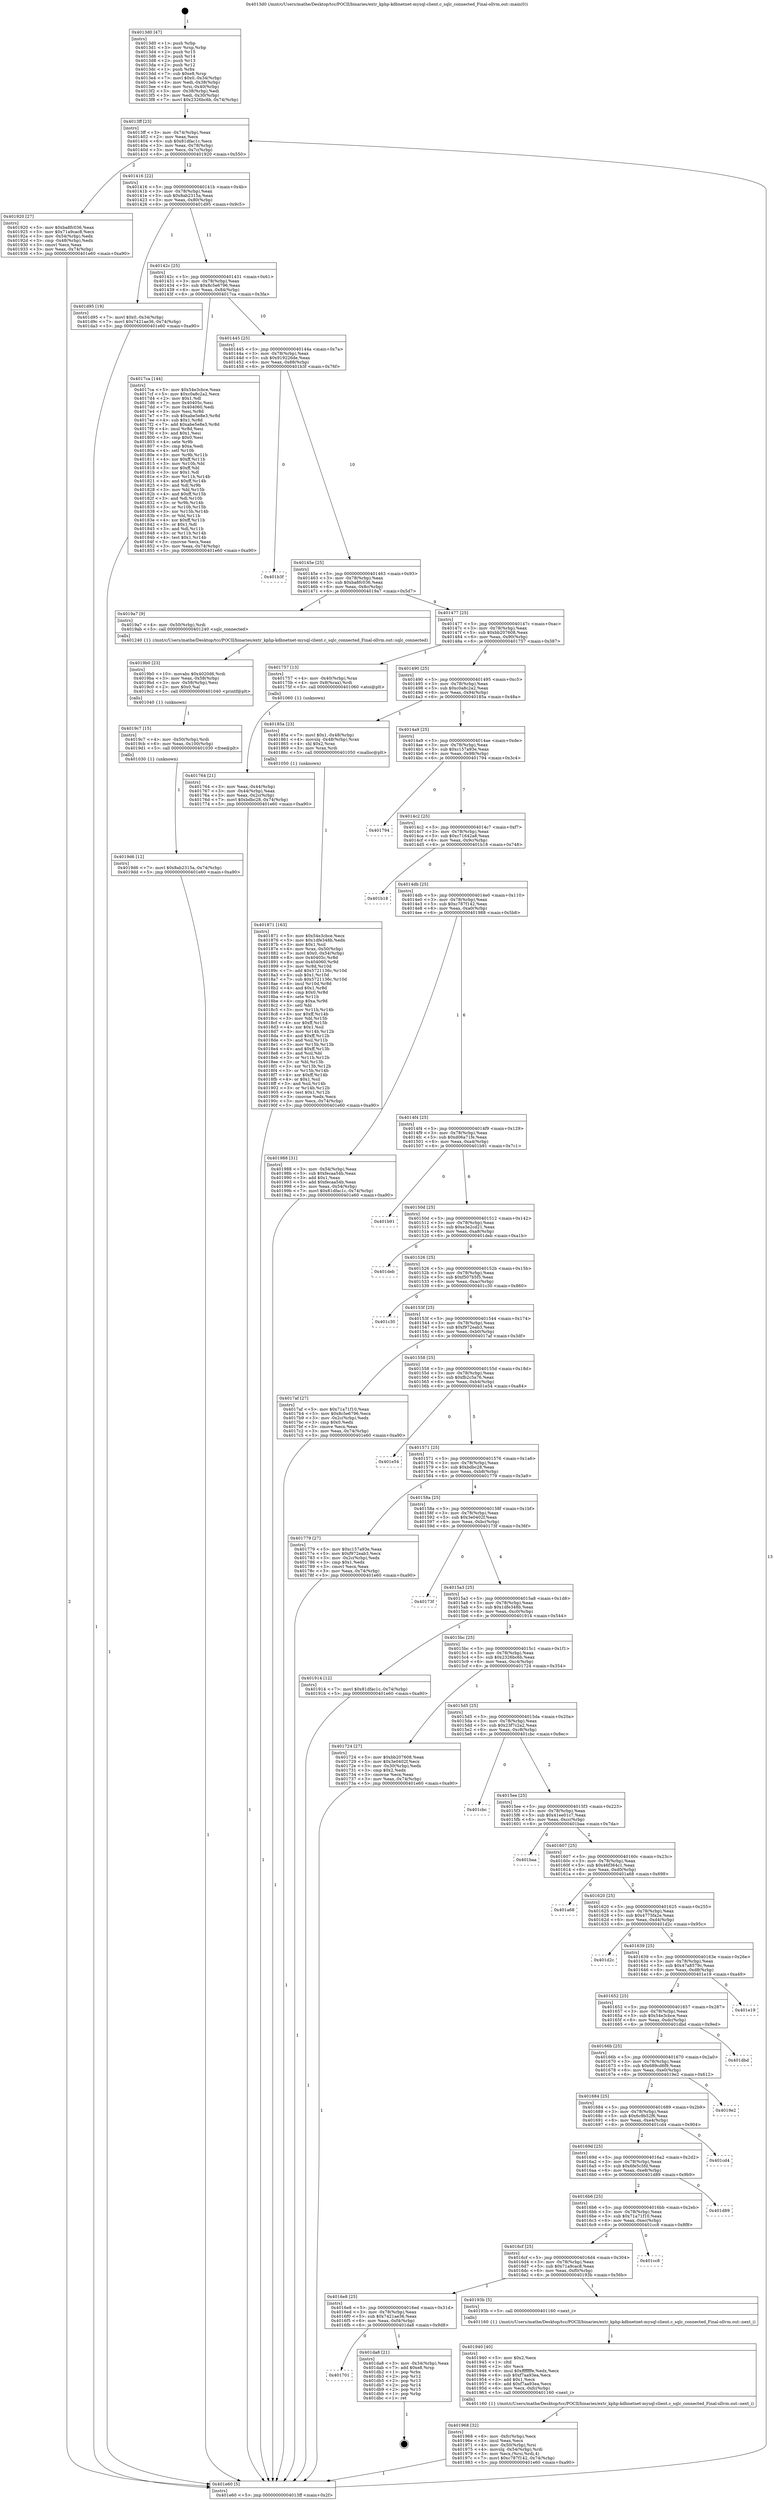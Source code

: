 digraph "0x4013d0" {
  label = "0x4013d0 (/mnt/c/Users/mathe/Desktop/tcc/POCII/binaries/extr_kphp-kdbnetnet-mysql-client.c_sqlc_connected_Final-ollvm.out::main(0))"
  labelloc = "t"
  node[shape=record]

  Entry [label="",width=0.3,height=0.3,shape=circle,fillcolor=black,style=filled]
  "0x4013ff" [label="{
     0x4013ff [23]\l
     | [instrs]\l
     &nbsp;&nbsp;0x4013ff \<+3\>: mov -0x74(%rbp),%eax\l
     &nbsp;&nbsp;0x401402 \<+2\>: mov %eax,%ecx\l
     &nbsp;&nbsp;0x401404 \<+6\>: sub $0x81dfac1c,%ecx\l
     &nbsp;&nbsp;0x40140a \<+3\>: mov %eax,-0x78(%rbp)\l
     &nbsp;&nbsp;0x40140d \<+3\>: mov %ecx,-0x7c(%rbp)\l
     &nbsp;&nbsp;0x401410 \<+6\>: je 0000000000401920 \<main+0x550\>\l
  }"]
  "0x401920" [label="{
     0x401920 [27]\l
     | [instrs]\l
     &nbsp;&nbsp;0x401920 \<+5\>: mov $0xba8fc036,%eax\l
     &nbsp;&nbsp;0x401925 \<+5\>: mov $0x71a9cac8,%ecx\l
     &nbsp;&nbsp;0x40192a \<+3\>: mov -0x54(%rbp),%edx\l
     &nbsp;&nbsp;0x40192d \<+3\>: cmp -0x48(%rbp),%edx\l
     &nbsp;&nbsp;0x401930 \<+3\>: cmovl %ecx,%eax\l
     &nbsp;&nbsp;0x401933 \<+3\>: mov %eax,-0x74(%rbp)\l
     &nbsp;&nbsp;0x401936 \<+5\>: jmp 0000000000401e60 \<main+0xa90\>\l
  }"]
  "0x401416" [label="{
     0x401416 [22]\l
     | [instrs]\l
     &nbsp;&nbsp;0x401416 \<+5\>: jmp 000000000040141b \<main+0x4b\>\l
     &nbsp;&nbsp;0x40141b \<+3\>: mov -0x78(%rbp),%eax\l
     &nbsp;&nbsp;0x40141e \<+5\>: sub $0x8ab2315a,%eax\l
     &nbsp;&nbsp;0x401423 \<+3\>: mov %eax,-0x80(%rbp)\l
     &nbsp;&nbsp;0x401426 \<+6\>: je 0000000000401d95 \<main+0x9c5\>\l
  }"]
  Exit [label="",width=0.3,height=0.3,shape=circle,fillcolor=black,style=filled,peripheries=2]
  "0x401d95" [label="{
     0x401d95 [19]\l
     | [instrs]\l
     &nbsp;&nbsp;0x401d95 \<+7\>: movl $0x0,-0x34(%rbp)\l
     &nbsp;&nbsp;0x401d9c \<+7\>: movl $0x7421ae36,-0x74(%rbp)\l
     &nbsp;&nbsp;0x401da3 \<+5\>: jmp 0000000000401e60 \<main+0xa90\>\l
  }"]
  "0x40142c" [label="{
     0x40142c [25]\l
     | [instrs]\l
     &nbsp;&nbsp;0x40142c \<+5\>: jmp 0000000000401431 \<main+0x61\>\l
     &nbsp;&nbsp;0x401431 \<+3\>: mov -0x78(%rbp),%eax\l
     &nbsp;&nbsp;0x401434 \<+5\>: sub $0x8c5e6796,%eax\l
     &nbsp;&nbsp;0x401439 \<+6\>: mov %eax,-0x84(%rbp)\l
     &nbsp;&nbsp;0x40143f \<+6\>: je 00000000004017ca \<main+0x3fa\>\l
  }"]
  "0x401701" [label="{
     0x401701\l
  }", style=dashed]
  "0x4017ca" [label="{
     0x4017ca [144]\l
     | [instrs]\l
     &nbsp;&nbsp;0x4017ca \<+5\>: mov $0x54e3cbce,%eax\l
     &nbsp;&nbsp;0x4017cf \<+5\>: mov $0xc0a8c2a2,%ecx\l
     &nbsp;&nbsp;0x4017d4 \<+2\>: mov $0x1,%dl\l
     &nbsp;&nbsp;0x4017d6 \<+7\>: mov 0x40405c,%esi\l
     &nbsp;&nbsp;0x4017dd \<+7\>: mov 0x404060,%edi\l
     &nbsp;&nbsp;0x4017e4 \<+3\>: mov %esi,%r8d\l
     &nbsp;&nbsp;0x4017e7 \<+7\>: sub $0xabe5e8e3,%r8d\l
     &nbsp;&nbsp;0x4017ee \<+4\>: sub $0x1,%r8d\l
     &nbsp;&nbsp;0x4017f2 \<+7\>: add $0xabe5e8e3,%r8d\l
     &nbsp;&nbsp;0x4017f9 \<+4\>: imul %r8d,%esi\l
     &nbsp;&nbsp;0x4017fd \<+3\>: and $0x1,%esi\l
     &nbsp;&nbsp;0x401800 \<+3\>: cmp $0x0,%esi\l
     &nbsp;&nbsp;0x401803 \<+4\>: sete %r9b\l
     &nbsp;&nbsp;0x401807 \<+3\>: cmp $0xa,%edi\l
     &nbsp;&nbsp;0x40180a \<+4\>: setl %r10b\l
     &nbsp;&nbsp;0x40180e \<+3\>: mov %r9b,%r11b\l
     &nbsp;&nbsp;0x401811 \<+4\>: xor $0xff,%r11b\l
     &nbsp;&nbsp;0x401815 \<+3\>: mov %r10b,%bl\l
     &nbsp;&nbsp;0x401818 \<+3\>: xor $0xff,%bl\l
     &nbsp;&nbsp;0x40181b \<+3\>: xor $0x1,%dl\l
     &nbsp;&nbsp;0x40181e \<+3\>: mov %r11b,%r14b\l
     &nbsp;&nbsp;0x401821 \<+4\>: and $0xff,%r14b\l
     &nbsp;&nbsp;0x401825 \<+3\>: and %dl,%r9b\l
     &nbsp;&nbsp;0x401828 \<+3\>: mov %bl,%r15b\l
     &nbsp;&nbsp;0x40182b \<+4\>: and $0xff,%r15b\l
     &nbsp;&nbsp;0x40182f \<+3\>: and %dl,%r10b\l
     &nbsp;&nbsp;0x401832 \<+3\>: or %r9b,%r14b\l
     &nbsp;&nbsp;0x401835 \<+3\>: or %r10b,%r15b\l
     &nbsp;&nbsp;0x401838 \<+3\>: xor %r15b,%r14b\l
     &nbsp;&nbsp;0x40183b \<+3\>: or %bl,%r11b\l
     &nbsp;&nbsp;0x40183e \<+4\>: xor $0xff,%r11b\l
     &nbsp;&nbsp;0x401842 \<+3\>: or $0x1,%dl\l
     &nbsp;&nbsp;0x401845 \<+3\>: and %dl,%r11b\l
     &nbsp;&nbsp;0x401848 \<+3\>: or %r11b,%r14b\l
     &nbsp;&nbsp;0x40184b \<+4\>: test $0x1,%r14b\l
     &nbsp;&nbsp;0x40184f \<+3\>: cmovne %ecx,%eax\l
     &nbsp;&nbsp;0x401852 \<+3\>: mov %eax,-0x74(%rbp)\l
     &nbsp;&nbsp;0x401855 \<+5\>: jmp 0000000000401e60 \<main+0xa90\>\l
  }"]
  "0x401445" [label="{
     0x401445 [25]\l
     | [instrs]\l
     &nbsp;&nbsp;0x401445 \<+5\>: jmp 000000000040144a \<main+0x7a\>\l
     &nbsp;&nbsp;0x40144a \<+3\>: mov -0x78(%rbp),%eax\l
     &nbsp;&nbsp;0x40144d \<+5\>: sub $0x919226de,%eax\l
     &nbsp;&nbsp;0x401452 \<+6\>: mov %eax,-0x88(%rbp)\l
     &nbsp;&nbsp;0x401458 \<+6\>: je 0000000000401b3f \<main+0x76f\>\l
  }"]
  "0x401da8" [label="{
     0x401da8 [21]\l
     | [instrs]\l
     &nbsp;&nbsp;0x401da8 \<+3\>: mov -0x34(%rbp),%eax\l
     &nbsp;&nbsp;0x401dab \<+7\>: add $0xe8,%rsp\l
     &nbsp;&nbsp;0x401db2 \<+1\>: pop %rbx\l
     &nbsp;&nbsp;0x401db3 \<+2\>: pop %r12\l
     &nbsp;&nbsp;0x401db5 \<+2\>: pop %r13\l
     &nbsp;&nbsp;0x401db7 \<+2\>: pop %r14\l
     &nbsp;&nbsp;0x401db9 \<+2\>: pop %r15\l
     &nbsp;&nbsp;0x401dbb \<+1\>: pop %rbp\l
     &nbsp;&nbsp;0x401dbc \<+1\>: ret\l
  }"]
  "0x401b3f" [label="{
     0x401b3f\l
  }", style=dashed]
  "0x40145e" [label="{
     0x40145e [25]\l
     | [instrs]\l
     &nbsp;&nbsp;0x40145e \<+5\>: jmp 0000000000401463 \<main+0x93\>\l
     &nbsp;&nbsp;0x401463 \<+3\>: mov -0x78(%rbp),%eax\l
     &nbsp;&nbsp;0x401466 \<+5\>: sub $0xba8fc036,%eax\l
     &nbsp;&nbsp;0x40146b \<+6\>: mov %eax,-0x8c(%rbp)\l
     &nbsp;&nbsp;0x401471 \<+6\>: je 00000000004019a7 \<main+0x5d7\>\l
  }"]
  "0x4019d6" [label="{
     0x4019d6 [12]\l
     | [instrs]\l
     &nbsp;&nbsp;0x4019d6 \<+7\>: movl $0x8ab2315a,-0x74(%rbp)\l
     &nbsp;&nbsp;0x4019dd \<+5\>: jmp 0000000000401e60 \<main+0xa90\>\l
  }"]
  "0x4019a7" [label="{
     0x4019a7 [9]\l
     | [instrs]\l
     &nbsp;&nbsp;0x4019a7 \<+4\>: mov -0x50(%rbp),%rdi\l
     &nbsp;&nbsp;0x4019ab \<+5\>: call 0000000000401240 \<sqlc_connected\>\l
     | [calls]\l
     &nbsp;&nbsp;0x401240 \{1\} (/mnt/c/Users/mathe/Desktop/tcc/POCII/binaries/extr_kphp-kdbnetnet-mysql-client.c_sqlc_connected_Final-ollvm.out::sqlc_connected)\l
  }"]
  "0x401477" [label="{
     0x401477 [25]\l
     | [instrs]\l
     &nbsp;&nbsp;0x401477 \<+5\>: jmp 000000000040147c \<main+0xac\>\l
     &nbsp;&nbsp;0x40147c \<+3\>: mov -0x78(%rbp),%eax\l
     &nbsp;&nbsp;0x40147f \<+5\>: sub $0xbb207608,%eax\l
     &nbsp;&nbsp;0x401484 \<+6\>: mov %eax,-0x90(%rbp)\l
     &nbsp;&nbsp;0x40148a \<+6\>: je 0000000000401757 \<main+0x387\>\l
  }"]
  "0x4019c7" [label="{
     0x4019c7 [15]\l
     | [instrs]\l
     &nbsp;&nbsp;0x4019c7 \<+4\>: mov -0x50(%rbp),%rdi\l
     &nbsp;&nbsp;0x4019cb \<+6\>: mov %eax,-0x100(%rbp)\l
     &nbsp;&nbsp;0x4019d1 \<+5\>: call 0000000000401030 \<free@plt\>\l
     | [calls]\l
     &nbsp;&nbsp;0x401030 \{1\} (unknown)\l
  }"]
  "0x401757" [label="{
     0x401757 [13]\l
     | [instrs]\l
     &nbsp;&nbsp;0x401757 \<+4\>: mov -0x40(%rbp),%rax\l
     &nbsp;&nbsp;0x40175b \<+4\>: mov 0x8(%rax),%rdi\l
     &nbsp;&nbsp;0x40175f \<+5\>: call 0000000000401060 \<atoi@plt\>\l
     | [calls]\l
     &nbsp;&nbsp;0x401060 \{1\} (unknown)\l
  }"]
  "0x401490" [label="{
     0x401490 [25]\l
     | [instrs]\l
     &nbsp;&nbsp;0x401490 \<+5\>: jmp 0000000000401495 \<main+0xc5\>\l
     &nbsp;&nbsp;0x401495 \<+3\>: mov -0x78(%rbp),%eax\l
     &nbsp;&nbsp;0x401498 \<+5\>: sub $0xc0a8c2a2,%eax\l
     &nbsp;&nbsp;0x40149d \<+6\>: mov %eax,-0x94(%rbp)\l
     &nbsp;&nbsp;0x4014a3 \<+6\>: je 000000000040185a \<main+0x48a\>\l
  }"]
  "0x4019b0" [label="{
     0x4019b0 [23]\l
     | [instrs]\l
     &nbsp;&nbsp;0x4019b0 \<+10\>: movabs $0x4020d6,%rdi\l
     &nbsp;&nbsp;0x4019ba \<+3\>: mov %eax,-0x58(%rbp)\l
     &nbsp;&nbsp;0x4019bd \<+3\>: mov -0x58(%rbp),%esi\l
     &nbsp;&nbsp;0x4019c0 \<+2\>: mov $0x0,%al\l
     &nbsp;&nbsp;0x4019c2 \<+5\>: call 0000000000401040 \<printf@plt\>\l
     | [calls]\l
     &nbsp;&nbsp;0x401040 \{1\} (unknown)\l
  }"]
  "0x40185a" [label="{
     0x40185a [23]\l
     | [instrs]\l
     &nbsp;&nbsp;0x40185a \<+7\>: movl $0x1,-0x48(%rbp)\l
     &nbsp;&nbsp;0x401861 \<+4\>: movslq -0x48(%rbp),%rax\l
     &nbsp;&nbsp;0x401865 \<+4\>: shl $0x2,%rax\l
     &nbsp;&nbsp;0x401869 \<+3\>: mov %rax,%rdi\l
     &nbsp;&nbsp;0x40186c \<+5\>: call 0000000000401050 \<malloc@plt\>\l
     | [calls]\l
     &nbsp;&nbsp;0x401050 \{1\} (unknown)\l
  }"]
  "0x4014a9" [label="{
     0x4014a9 [25]\l
     | [instrs]\l
     &nbsp;&nbsp;0x4014a9 \<+5\>: jmp 00000000004014ae \<main+0xde\>\l
     &nbsp;&nbsp;0x4014ae \<+3\>: mov -0x78(%rbp),%eax\l
     &nbsp;&nbsp;0x4014b1 \<+5\>: sub $0xc157a93e,%eax\l
     &nbsp;&nbsp;0x4014b6 \<+6\>: mov %eax,-0x98(%rbp)\l
     &nbsp;&nbsp;0x4014bc \<+6\>: je 0000000000401794 \<main+0x3c4\>\l
  }"]
  "0x401968" [label="{
     0x401968 [32]\l
     | [instrs]\l
     &nbsp;&nbsp;0x401968 \<+6\>: mov -0xfc(%rbp),%ecx\l
     &nbsp;&nbsp;0x40196e \<+3\>: imul %eax,%ecx\l
     &nbsp;&nbsp;0x401971 \<+4\>: mov -0x50(%rbp),%rsi\l
     &nbsp;&nbsp;0x401975 \<+4\>: movslq -0x54(%rbp),%rdi\l
     &nbsp;&nbsp;0x401979 \<+3\>: mov %ecx,(%rsi,%rdi,4)\l
     &nbsp;&nbsp;0x40197c \<+7\>: movl $0xc787f142,-0x74(%rbp)\l
     &nbsp;&nbsp;0x401983 \<+5\>: jmp 0000000000401e60 \<main+0xa90\>\l
  }"]
  "0x401794" [label="{
     0x401794\l
  }", style=dashed]
  "0x4014c2" [label="{
     0x4014c2 [25]\l
     | [instrs]\l
     &nbsp;&nbsp;0x4014c2 \<+5\>: jmp 00000000004014c7 \<main+0xf7\>\l
     &nbsp;&nbsp;0x4014c7 \<+3\>: mov -0x78(%rbp),%eax\l
     &nbsp;&nbsp;0x4014ca \<+5\>: sub $0xc71642a8,%eax\l
     &nbsp;&nbsp;0x4014cf \<+6\>: mov %eax,-0x9c(%rbp)\l
     &nbsp;&nbsp;0x4014d5 \<+6\>: je 0000000000401b18 \<main+0x748\>\l
  }"]
  "0x401940" [label="{
     0x401940 [40]\l
     | [instrs]\l
     &nbsp;&nbsp;0x401940 \<+5\>: mov $0x2,%ecx\l
     &nbsp;&nbsp;0x401945 \<+1\>: cltd\l
     &nbsp;&nbsp;0x401946 \<+2\>: idiv %ecx\l
     &nbsp;&nbsp;0x401948 \<+6\>: imul $0xfffffffe,%edx,%ecx\l
     &nbsp;&nbsp;0x40194e \<+6\>: sub $0xf7aa93ea,%ecx\l
     &nbsp;&nbsp;0x401954 \<+3\>: add $0x1,%ecx\l
     &nbsp;&nbsp;0x401957 \<+6\>: add $0xf7aa93ea,%ecx\l
     &nbsp;&nbsp;0x40195d \<+6\>: mov %ecx,-0xfc(%rbp)\l
     &nbsp;&nbsp;0x401963 \<+5\>: call 0000000000401160 \<next_i\>\l
     | [calls]\l
     &nbsp;&nbsp;0x401160 \{1\} (/mnt/c/Users/mathe/Desktop/tcc/POCII/binaries/extr_kphp-kdbnetnet-mysql-client.c_sqlc_connected_Final-ollvm.out::next_i)\l
  }"]
  "0x401b18" [label="{
     0x401b18\l
  }", style=dashed]
  "0x4014db" [label="{
     0x4014db [25]\l
     | [instrs]\l
     &nbsp;&nbsp;0x4014db \<+5\>: jmp 00000000004014e0 \<main+0x110\>\l
     &nbsp;&nbsp;0x4014e0 \<+3\>: mov -0x78(%rbp),%eax\l
     &nbsp;&nbsp;0x4014e3 \<+5\>: sub $0xc787f142,%eax\l
     &nbsp;&nbsp;0x4014e8 \<+6\>: mov %eax,-0xa0(%rbp)\l
     &nbsp;&nbsp;0x4014ee \<+6\>: je 0000000000401988 \<main+0x5b8\>\l
  }"]
  "0x4016e8" [label="{
     0x4016e8 [25]\l
     | [instrs]\l
     &nbsp;&nbsp;0x4016e8 \<+5\>: jmp 00000000004016ed \<main+0x31d\>\l
     &nbsp;&nbsp;0x4016ed \<+3\>: mov -0x78(%rbp),%eax\l
     &nbsp;&nbsp;0x4016f0 \<+5\>: sub $0x7421ae36,%eax\l
     &nbsp;&nbsp;0x4016f5 \<+6\>: mov %eax,-0xf4(%rbp)\l
     &nbsp;&nbsp;0x4016fb \<+6\>: je 0000000000401da8 \<main+0x9d8\>\l
  }"]
  "0x401988" [label="{
     0x401988 [31]\l
     | [instrs]\l
     &nbsp;&nbsp;0x401988 \<+3\>: mov -0x54(%rbp),%eax\l
     &nbsp;&nbsp;0x40198b \<+5\>: sub $0xfecaa54b,%eax\l
     &nbsp;&nbsp;0x401990 \<+3\>: add $0x1,%eax\l
     &nbsp;&nbsp;0x401993 \<+5\>: add $0xfecaa54b,%eax\l
     &nbsp;&nbsp;0x401998 \<+3\>: mov %eax,-0x54(%rbp)\l
     &nbsp;&nbsp;0x40199b \<+7\>: movl $0x81dfac1c,-0x74(%rbp)\l
     &nbsp;&nbsp;0x4019a2 \<+5\>: jmp 0000000000401e60 \<main+0xa90\>\l
  }"]
  "0x4014f4" [label="{
     0x4014f4 [25]\l
     | [instrs]\l
     &nbsp;&nbsp;0x4014f4 \<+5\>: jmp 00000000004014f9 \<main+0x129\>\l
     &nbsp;&nbsp;0x4014f9 \<+3\>: mov -0x78(%rbp),%eax\l
     &nbsp;&nbsp;0x4014fc \<+5\>: sub $0xd06a71fe,%eax\l
     &nbsp;&nbsp;0x401501 \<+6\>: mov %eax,-0xa4(%rbp)\l
     &nbsp;&nbsp;0x401507 \<+6\>: je 0000000000401b91 \<main+0x7c1\>\l
  }"]
  "0x40193b" [label="{
     0x40193b [5]\l
     | [instrs]\l
     &nbsp;&nbsp;0x40193b \<+5\>: call 0000000000401160 \<next_i\>\l
     | [calls]\l
     &nbsp;&nbsp;0x401160 \{1\} (/mnt/c/Users/mathe/Desktop/tcc/POCII/binaries/extr_kphp-kdbnetnet-mysql-client.c_sqlc_connected_Final-ollvm.out::next_i)\l
  }"]
  "0x401b91" [label="{
     0x401b91\l
  }", style=dashed]
  "0x40150d" [label="{
     0x40150d [25]\l
     | [instrs]\l
     &nbsp;&nbsp;0x40150d \<+5\>: jmp 0000000000401512 \<main+0x142\>\l
     &nbsp;&nbsp;0x401512 \<+3\>: mov -0x78(%rbp),%eax\l
     &nbsp;&nbsp;0x401515 \<+5\>: sub $0xe3e2cd21,%eax\l
     &nbsp;&nbsp;0x40151a \<+6\>: mov %eax,-0xa8(%rbp)\l
     &nbsp;&nbsp;0x401520 \<+6\>: je 0000000000401deb \<main+0xa1b\>\l
  }"]
  "0x4016cf" [label="{
     0x4016cf [25]\l
     | [instrs]\l
     &nbsp;&nbsp;0x4016cf \<+5\>: jmp 00000000004016d4 \<main+0x304\>\l
     &nbsp;&nbsp;0x4016d4 \<+3\>: mov -0x78(%rbp),%eax\l
     &nbsp;&nbsp;0x4016d7 \<+5\>: sub $0x71a9cac8,%eax\l
     &nbsp;&nbsp;0x4016dc \<+6\>: mov %eax,-0xf0(%rbp)\l
     &nbsp;&nbsp;0x4016e2 \<+6\>: je 000000000040193b \<main+0x56b\>\l
  }"]
  "0x401deb" [label="{
     0x401deb\l
  }", style=dashed]
  "0x401526" [label="{
     0x401526 [25]\l
     | [instrs]\l
     &nbsp;&nbsp;0x401526 \<+5\>: jmp 000000000040152b \<main+0x15b\>\l
     &nbsp;&nbsp;0x40152b \<+3\>: mov -0x78(%rbp),%eax\l
     &nbsp;&nbsp;0x40152e \<+5\>: sub $0xf507b5f5,%eax\l
     &nbsp;&nbsp;0x401533 \<+6\>: mov %eax,-0xac(%rbp)\l
     &nbsp;&nbsp;0x401539 \<+6\>: je 0000000000401c30 \<main+0x860\>\l
  }"]
  "0x401cc8" [label="{
     0x401cc8\l
  }", style=dashed]
  "0x401c30" [label="{
     0x401c30\l
  }", style=dashed]
  "0x40153f" [label="{
     0x40153f [25]\l
     | [instrs]\l
     &nbsp;&nbsp;0x40153f \<+5\>: jmp 0000000000401544 \<main+0x174\>\l
     &nbsp;&nbsp;0x401544 \<+3\>: mov -0x78(%rbp),%eax\l
     &nbsp;&nbsp;0x401547 \<+5\>: sub $0xf972eab3,%eax\l
     &nbsp;&nbsp;0x40154c \<+6\>: mov %eax,-0xb0(%rbp)\l
     &nbsp;&nbsp;0x401552 \<+6\>: je 00000000004017af \<main+0x3df\>\l
  }"]
  "0x4016b6" [label="{
     0x4016b6 [25]\l
     | [instrs]\l
     &nbsp;&nbsp;0x4016b6 \<+5\>: jmp 00000000004016bb \<main+0x2eb\>\l
     &nbsp;&nbsp;0x4016bb \<+3\>: mov -0x78(%rbp),%eax\l
     &nbsp;&nbsp;0x4016be \<+5\>: sub $0x71a71f10,%eax\l
     &nbsp;&nbsp;0x4016c3 \<+6\>: mov %eax,-0xec(%rbp)\l
     &nbsp;&nbsp;0x4016c9 \<+6\>: je 0000000000401cc8 \<main+0x8f8\>\l
  }"]
  "0x4017af" [label="{
     0x4017af [27]\l
     | [instrs]\l
     &nbsp;&nbsp;0x4017af \<+5\>: mov $0x71a71f10,%eax\l
     &nbsp;&nbsp;0x4017b4 \<+5\>: mov $0x8c5e6796,%ecx\l
     &nbsp;&nbsp;0x4017b9 \<+3\>: mov -0x2c(%rbp),%edx\l
     &nbsp;&nbsp;0x4017bc \<+3\>: cmp $0x0,%edx\l
     &nbsp;&nbsp;0x4017bf \<+3\>: cmove %ecx,%eax\l
     &nbsp;&nbsp;0x4017c2 \<+3\>: mov %eax,-0x74(%rbp)\l
     &nbsp;&nbsp;0x4017c5 \<+5\>: jmp 0000000000401e60 \<main+0xa90\>\l
  }"]
  "0x401558" [label="{
     0x401558 [25]\l
     | [instrs]\l
     &nbsp;&nbsp;0x401558 \<+5\>: jmp 000000000040155d \<main+0x18d\>\l
     &nbsp;&nbsp;0x40155d \<+3\>: mov -0x78(%rbp),%eax\l
     &nbsp;&nbsp;0x401560 \<+5\>: sub $0xfb2c5a76,%eax\l
     &nbsp;&nbsp;0x401565 \<+6\>: mov %eax,-0xb4(%rbp)\l
     &nbsp;&nbsp;0x40156b \<+6\>: je 0000000000401e54 \<main+0xa84\>\l
  }"]
  "0x401d89" [label="{
     0x401d89\l
  }", style=dashed]
  "0x401e54" [label="{
     0x401e54\l
  }", style=dashed]
  "0x401571" [label="{
     0x401571 [25]\l
     | [instrs]\l
     &nbsp;&nbsp;0x401571 \<+5\>: jmp 0000000000401576 \<main+0x1a6\>\l
     &nbsp;&nbsp;0x401576 \<+3\>: mov -0x78(%rbp),%eax\l
     &nbsp;&nbsp;0x401579 \<+5\>: sub $0xbdbc28,%eax\l
     &nbsp;&nbsp;0x40157e \<+6\>: mov %eax,-0xb8(%rbp)\l
     &nbsp;&nbsp;0x401584 \<+6\>: je 0000000000401779 \<main+0x3a9\>\l
  }"]
  "0x40169d" [label="{
     0x40169d [25]\l
     | [instrs]\l
     &nbsp;&nbsp;0x40169d \<+5\>: jmp 00000000004016a2 \<main+0x2d2\>\l
     &nbsp;&nbsp;0x4016a2 \<+3\>: mov -0x78(%rbp),%eax\l
     &nbsp;&nbsp;0x4016a5 \<+5\>: sub $0x6fe5c5fd,%eax\l
     &nbsp;&nbsp;0x4016aa \<+6\>: mov %eax,-0xe8(%rbp)\l
     &nbsp;&nbsp;0x4016b0 \<+6\>: je 0000000000401d89 \<main+0x9b9\>\l
  }"]
  "0x401779" [label="{
     0x401779 [27]\l
     | [instrs]\l
     &nbsp;&nbsp;0x401779 \<+5\>: mov $0xc157a93e,%eax\l
     &nbsp;&nbsp;0x40177e \<+5\>: mov $0xf972eab3,%ecx\l
     &nbsp;&nbsp;0x401783 \<+3\>: mov -0x2c(%rbp),%edx\l
     &nbsp;&nbsp;0x401786 \<+3\>: cmp $0x1,%edx\l
     &nbsp;&nbsp;0x401789 \<+3\>: cmovl %ecx,%eax\l
     &nbsp;&nbsp;0x40178c \<+3\>: mov %eax,-0x74(%rbp)\l
     &nbsp;&nbsp;0x40178f \<+5\>: jmp 0000000000401e60 \<main+0xa90\>\l
  }"]
  "0x40158a" [label="{
     0x40158a [25]\l
     | [instrs]\l
     &nbsp;&nbsp;0x40158a \<+5\>: jmp 000000000040158f \<main+0x1bf\>\l
     &nbsp;&nbsp;0x40158f \<+3\>: mov -0x78(%rbp),%eax\l
     &nbsp;&nbsp;0x401592 \<+5\>: sub $0x3e0402f,%eax\l
     &nbsp;&nbsp;0x401597 \<+6\>: mov %eax,-0xbc(%rbp)\l
     &nbsp;&nbsp;0x40159d \<+6\>: je 000000000040173f \<main+0x36f\>\l
  }"]
  "0x401cd4" [label="{
     0x401cd4\l
  }", style=dashed]
  "0x40173f" [label="{
     0x40173f\l
  }", style=dashed]
  "0x4015a3" [label="{
     0x4015a3 [25]\l
     | [instrs]\l
     &nbsp;&nbsp;0x4015a3 \<+5\>: jmp 00000000004015a8 \<main+0x1d8\>\l
     &nbsp;&nbsp;0x4015a8 \<+3\>: mov -0x78(%rbp),%eax\l
     &nbsp;&nbsp;0x4015ab \<+5\>: sub $0x1dfe348b,%eax\l
     &nbsp;&nbsp;0x4015b0 \<+6\>: mov %eax,-0xc0(%rbp)\l
     &nbsp;&nbsp;0x4015b6 \<+6\>: je 0000000000401914 \<main+0x544\>\l
  }"]
  "0x401684" [label="{
     0x401684 [25]\l
     | [instrs]\l
     &nbsp;&nbsp;0x401684 \<+5\>: jmp 0000000000401689 \<main+0x2b9\>\l
     &nbsp;&nbsp;0x401689 \<+3\>: mov -0x78(%rbp),%eax\l
     &nbsp;&nbsp;0x40168c \<+5\>: sub $0x6c9b52f6,%eax\l
     &nbsp;&nbsp;0x401691 \<+6\>: mov %eax,-0xe4(%rbp)\l
     &nbsp;&nbsp;0x401697 \<+6\>: je 0000000000401cd4 \<main+0x904\>\l
  }"]
  "0x401914" [label="{
     0x401914 [12]\l
     | [instrs]\l
     &nbsp;&nbsp;0x401914 \<+7\>: movl $0x81dfac1c,-0x74(%rbp)\l
     &nbsp;&nbsp;0x40191b \<+5\>: jmp 0000000000401e60 \<main+0xa90\>\l
  }"]
  "0x4015bc" [label="{
     0x4015bc [25]\l
     | [instrs]\l
     &nbsp;&nbsp;0x4015bc \<+5\>: jmp 00000000004015c1 \<main+0x1f1\>\l
     &nbsp;&nbsp;0x4015c1 \<+3\>: mov -0x78(%rbp),%eax\l
     &nbsp;&nbsp;0x4015c4 \<+5\>: sub $0x2326bc6b,%eax\l
     &nbsp;&nbsp;0x4015c9 \<+6\>: mov %eax,-0xc4(%rbp)\l
     &nbsp;&nbsp;0x4015cf \<+6\>: je 0000000000401724 \<main+0x354\>\l
  }"]
  "0x4019e2" [label="{
     0x4019e2\l
  }", style=dashed]
  "0x401724" [label="{
     0x401724 [27]\l
     | [instrs]\l
     &nbsp;&nbsp;0x401724 \<+5\>: mov $0xbb207608,%eax\l
     &nbsp;&nbsp;0x401729 \<+5\>: mov $0x3e0402f,%ecx\l
     &nbsp;&nbsp;0x40172e \<+3\>: mov -0x30(%rbp),%edx\l
     &nbsp;&nbsp;0x401731 \<+3\>: cmp $0x2,%edx\l
     &nbsp;&nbsp;0x401734 \<+3\>: cmovne %ecx,%eax\l
     &nbsp;&nbsp;0x401737 \<+3\>: mov %eax,-0x74(%rbp)\l
     &nbsp;&nbsp;0x40173a \<+5\>: jmp 0000000000401e60 \<main+0xa90\>\l
  }"]
  "0x4015d5" [label="{
     0x4015d5 [25]\l
     | [instrs]\l
     &nbsp;&nbsp;0x4015d5 \<+5\>: jmp 00000000004015da \<main+0x20a\>\l
     &nbsp;&nbsp;0x4015da \<+3\>: mov -0x78(%rbp),%eax\l
     &nbsp;&nbsp;0x4015dd \<+5\>: sub $0x23f7c2a2,%eax\l
     &nbsp;&nbsp;0x4015e2 \<+6\>: mov %eax,-0xc8(%rbp)\l
     &nbsp;&nbsp;0x4015e8 \<+6\>: je 0000000000401cbc \<main+0x8ec\>\l
  }"]
  "0x401e60" [label="{
     0x401e60 [5]\l
     | [instrs]\l
     &nbsp;&nbsp;0x401e60 \<+5\>: jmp 00000000004013ff \<main+0x2f\>\l
  }"]
  "0x4013d0" [label="{
     0x4013d0 [47]\l
     | [instrs]\l
     &nbsp;&nbsp;0x4013d0 \<+1\>: push %rbp\l
     &nbsp;&nbsp;0x4013d1 \<+3\>: mov %rsp,%rbp\l
     &nbsp;&nbsp;0x4013d4 \<+2\>: push %r15\l
     &nbsp;&nbsp;0x4013d6 \<+2\>: push %r14\l
     &nbsp;&nbsp;0x4013d8 \<+2\>: push %r13\l
     &nbsp;&nbsp;0x4013da \<+2\>: push %r12\l
     &nbsp;&nbsp;0x4013dc \<+1\>: push %rbx\l
     &nbsp;&nbsp;0x4013dd \<+7\>: sub $0xe8,%rsp\l
     &nbsp;&nbsp;0x4013e4 \<+7\>: movl $0x0,-0x34(%rbp)\l
     &nbsp;&nbsp;0x4013eb \<+3\>: mov %edi,-0x38(%rbp)\l
     &nbsp;&nbsp;0x4013ee \<+4\>: mov %rsi,-0x40(%rbp)\l
     &nbsp;&nbsp;0x4013f2 \<+3\>: mov -0x38(%rbp),%edi\l
     &nbsp;&nbsp;0x4013f5 \<+3\>: mov %edi,-0x30(%rbp)\l
     &nbsp;&nbsp;0x4013f8 \<+7\>: movl $0x2326bc6b,-0x74(%rbp)\l
  }"]
  "0x401764" [label="{
     0x401764 [21]\l
     | [instrs]\l
     &nbsp;&nbsp;0x401764 \<+3\>: mov %eax,-0x44(%rbp)\l
     &nbsp;&nbsp;0x401767 \<+3\>: mov -0x44(%rbp),%eax\l
     &nbsp;&nbsp;0x40176a \<+3\>: mov %eax,-0x2c(%rbp)\l
     &nbsp;&nbsp;0x40176d \<+7\>: movl $0xbdbc28,-0x74(%rbp)\l
     &nbsp;&nbsp;0x401774 \<+5\>: jmp 0000000000401e60 \<main+0xa90\>\l
  }"]
  "0x401871" [label="{
     0x401871 [163]\l
     | [instrs]\l
     &nbsp;&nbsp;0x401871 \<+5\>: mov $0x54e3cbce,%ecx\l
     &nbsp;&nbsp;0x401876 \<+5\>: mov $0x1dfe348b,%edx\l
     &nbsp;&nbsp;0x40187b \<+3\>: mov $0x1,%sil\l
     &nbsp;&nbsp;0x40187e \<+4\>: mov %rax,-0x50(%rbp)\l
     &nbsp;&nbsp;0x401882 \<+7\>: movl $0x0,-0x54(%rbp)\l
     &nbsp;&nbsp;0x401889 \<+8\>: mov 0x40405c,%r8d\l
     &nbsp;&nbsp;0x401891 \<+8\>: mov 0x404060,%r9d\l
     &nbsp;&nbsp;0x401899 \<+3\>: mov %r8d,%r10d\l
     &nbsp;&nbsp;0x40189c \<+7\>: add $0x5721136c,%r10d\l
     &nbsp;&nbsp;0x4018a3 \<+4\>: sub $0x1,%r10d\l
     &nbsp;&nbsp;0x4018a7 \<+7\>: sub $0x5721136c,%r10d\l
     &nbsp;&nbsp;0x4018ae \<+4\>: imul %r10d,%r8d\l
     &nbsp;&nbsp;0x4018b2 \<+4\>: and $0x1,%r8d\l
     &nbsp;&nbsp;0x4018b6 \<+4\>: cmp $0x0,%r8d\l
     &nbsp;&nbsp;0x4018ba \<+4\>: sete %r11b\l
     &nbsp;&nbsp;0x4018be \<+4\>: cmp $0xa,%r9d\l
     &nbsp;&nbsp;0x4018c2 \<+3\>: setl %bl\l
     &nbsp;&nbsp;0x4018c5 \<+3\>: mov %r11b,%r14b\l
     &nbsp;&nbsp;0x4018c8 \<+4\>: xor $0xff,%r14b\l
     &nbsp;&nbsp;0x4018cc \<+3\>: mov %bl,%r15b\l
     &nbsp;&nbsp;0x4018cf \<+4\>: xor $0xff,%r15b\l
     &nbsp;&nbsp;0x4018d3 \<+4\>: xor $0x1,%sil\l
     &nbsp;&nbsp;0x4018d7 \<+3\>: mov %r14b,%r12b\l
     &nbsp;&nbsp;0x4018da \<+4\>: and $0xff,%r12b\l
     &nbsp;&nbsp;0x4018de \<+3\>: and %sil,%r11b\l
     &nbsp;&nbsp;0x4018e1 \<+3\>: mov %r15b,%r13b\l
     &nbsp;&nbsp;0x4018e4 \<+4\>: and $0xff,%r13b\l
     &nbsp;&nbsp;0x4018e8 \<+3\>: and %sil,%bl\l
     &nbsp;&nbsp;0x4018eb \<+3\>: or %r11b,%r12b\l
     &nbsp;&nbsp;0x4018ee \<+3\>: or %bl,%r13b\l
     &nbsp;&nbsp;0x4018f1 \<+3\>: xor %r13b,%r12b\l
     &nbsp;&nbsp;0x4018f4 \<+3\>: or %r15b,%r14b\l
     &nbsp;&nbsp;0x4018f7 \<+4\>: xor $0xff,%r14b\l
     &nbsp;&nbsp;0x4018fb \<+4\>: or $0x1,%sil\l
     &nbsp;&nbsp;0x4018ff \<+3\>: and %sil,%r14b\l
     &nbsp;&nbsp;0x401902 \<+3\>: or %r14b,%r12b\l
     &nbsp;&nbsp;0x401905 \<+4\>: test $0x1,%r12b\l
     &nbsp;&nbsp;0x401909 \<+3\>: cmovne %edx,%ecx\l
     &nbsp;&nbsp;0x40190c \<+3\>: mov %ecx,-0x74(%rbp)\l
     &nbsp;&nbsp;0x40190f \<+5\>: jmp 0000000000401e60 \<main+0xa90\>\l
  }"]
  "0x40166b" [label="{
     0x40166b [25]\l
     | [instrs]\l
     &nbsp;&nbsp;0x40166b \<+5\>: jmp 0000000000401670 \<main+0x2a0\>\l
     &nbsp;&nbsp;0x401670 \<+3\>: mov -0x78(%rbp),%eax\l
     &nbsp;&nbsp;0x401673 \<+5\>: sub $0x689cd6f9,%eax\l
     &nbsp;&nbsp;0x401678 \<+6\>: mov %eax,-0xe0(%rbp)\l
     &nbsp;&nbsp;0x40167e \<+6\>: je 00000000004019e2 \<main+0x612\>\l
  }"]
  "0x401cbc" [label="{
     0x401cbc\l
  }", style=dashed]
  "0x4015ee" [label="{
     0x4015ee [25]\l
     | [instrs]\l
     &nbsp;&nbsp;0x4015ee \<+5\>: jmp 00000000004015f3 \<main+0x223\>\l
     &nbsp;&nbsp;0x4015f3 \<+3\>: mov -0x78(%rbp),%eax\l
     &nbsp;&nbsp;0x4015f6 \<+5\>: sub $0x41ee01c7,%eax\l
     &nbsp;&nbsp;0x4015fb \<+6\>: mov %eax,-0xcc(%rbp)\l
     &nbsp;&nbsp;0x401601 \<+6\>: je 0000000000401baa \<main+0x7da\>\l
  }"]
  "0x401dbd" [label="{
     0x401dbd\l
  }", style=dashed]
  "0x401baa" [label="{
     0x401baa\l
  }", style=dashed]
  "0x401607" [label="{
     0x401607 [25]\l
     | [instrs]\l
     &nbsp;&nbsp;0x401607 \<+5\>: jmp 000000000040160c \<main+0x23c\>\l
     &nbsp;&nbsp;0x40160c \<+3\>: mov -0x78(%rbp),%eax\l
     &nbsp;&nbsp;0x40160f \<+5\>: sub $0x46f364c1,%eax\l
     &nbsp;&nbsp;0x401614 \<+6\>: mov %eax,-0xd0(%rbp)\l
     &nbsp;&nbsp;0x40161a \<+6\>: je 0000000000401a68 \<main+0x698\>\l
  }"]
  "0x401652" [label="{
     0x401652 [25]\l
     | [instrs]\l
     &nbsp;&nbsp;0x401652 \<+5\>: jmp 0000000000401657 \<main+0x287\>\l
     &nbsp;&nbsp;0x401657 \<+3\>: mov -0x78(%rbp),%eax\l
     &nbsp;&nbsp;0x40165a \<+5\>: sub $0x54e3cbce,%eax\l
     &nbsp;&nbsp;0x40165f \<+6\>: mov %eax,-0xdc(%rbp)\l
     &nbsp;&nbsp;0x401665 \<+6\>: je 0000000000401dbd \<main+0x9ed\>\l
  }"]
  "0x401a68" [label="{
     0x401a68\l
  }", style=dashed]
  "0x401620" [label="{
     0x401620 [25]\l
     | [instrs]\l
     &nbsp;&nbsp;0x401620 \<+5\>: jmp 0000000000401625 \<main+0x255\>\l
     &nbsp;&nbsp;0x401625 \<+3\>: mov -0x78(%rbp),%eax\l
     &nbsp;&nbsp;0x401628 \<+5\>: sub $0x4775fa2e,%eax\l
     &nbsp;&nbsp;0x40162d \<+6\>: mov %eax,-0xd4(%rbp)\l
     &nbsp;&nbsp;0x401633 \<+6\>: je 0000000000401d2c \<main+0x95c\>\l
  }"]
  "0x401e19" [label="{
     0x401e19\l
  }", style=dashed]
  "0x401d2c" [label="{
     0x401d2c\l
  }", style=dashed]
  "0x401639" [label="{
     0x401639 [25]\l
     | [instrs]\l
     &nbsp;&nbsp;0x401639 \<+5\>: jmp 000000000040163e \<main+0x26e\>\l
     &nbsp;&nbsp;0x40163e \<+3\>: mov -0x78(%rbp),%eax\l
     &nbsp;&nbsp;0x401641 \<+5\>: sub $0x47a8579c,%eax\l
     &nbsp;&nbsp;0x401646 \<+6\>: mov %eax,-0xd8(%rbp)\l
     &nbsp;&nbsp;0x40164c \<+6\>: je 0000000000401e19 \<main+0xa49\>\l
  }"]
  Entry -> "0x4013d0" [label=" 1"]
  "0x4013ff" -> "0x401920" [label=" 2"]
  "0x4013ff" -> "0x401416" [label=" 12"]
  "0x401da8" -> Exit [label=" 1"]
  "0x401416" -> "0x401d95" [label=" 1"]
  "0x401416" -> "0x40142c" [label=" 11"]
  "0x4016e8" -> "0x401701" [label=" 0"]
  "0x40142c" -> "0x4017ca" [label=" 1"]
  "0x40142c" -> "0x401445" [label=" 10"]
  "0x4016e8" -> "0x401da8" [label=" 1"]
  "0x401445" -> "0x401b3f" [label=" 0"]
  "0x401445" -> "0x40145e" [label=" 10"]
  "0x401d95" -> "0x401e60" [label=" 1"]
  "0x40145e" -> "0x4019a7" [label=" 1"]
  "0x40145e" -> "0x401477" [label=" 9"]
  "0x4019d6" -> "0x401e60" [label=" 1"]
  "0x401477" -> "0x401757" [label=" 1"]
  "0x401477" -> "0x401490" [label=" 8"]
  "0x4019c7" -> "0x4019d6" [label=" 1"]
  "0x401490" -> "0x40185a" [label=" 1"]
  "0x401490" -> "0x4014a9" [label=" 7"]
  "0x4019b0" -> "0x4019c7" [label=" 1"]
  "0x4014a9" -> "0x401794" [label=" 0"]
  "0x4014a9" -> "0x4014c2" [label=" 7"]
  "0x4019a7" -> "0x4019b0" [label=" 1"]
  "0x4014c2" -> "0x401b18" [label=" 0"]
  "0x4014c2" -> "0x4014db" [label=" 7"]
  "0x401988" -> "0x401e60" [label=" 1"]
  "0x4014db" -> "0x401988" [label=" 1"]
  "0x4014db" -> "0x4014f4" [label=" 6"]
  "0x401968" -> "0x401e60" [label=" 1"]
  "0x4014f4" -> "0x401b91" [label=" 0"]
  "0x4014f4" -> "0x40150d" [label=" 6"]
  "0x401940" -> "0x401968" [label=" 1"]
  "0x40150d" -> "0x401deb" [label=" 0"]
  "0x40150d" -> "0x401526" [label=" 6"]
  "0x4016cf" -> "0x4016e8" [label=" 1"]
  "0x401526" -> "0x401c30" [label=" 0"]
  "0x401526" -> "0x40153f" [label=" 6"]
  "0x4016cf" -> "0x40193b" [label=" 1"]
  "0x40153f" -> "0x4017af" [label=" 1"]
  "0x40153f" -> "0x401558" [label=" 5"]
  "0x4016b6" -> "0x4016cf" [label=" 2"]
  "0x401558" -> "0x401e54" [label=" 0"]
  "0x401558" -> "0x401571" [label=" 5"]
  "0x4016b6" -> "0x401cc8" [label=" 0"]
  "0x401571" -> "0x401779" [label=" 1"]
  "0x401571" -> "0x40158a" [label=" 4"]
  "0x40169d" -> "0x4016b6" [label=" 2"]
  "0x40158a" -> "0x40173f" [label=" 0"]
  "0x40158a" -> "0x4015a3" [label=" 4"]
  "0x40169d" -> "0x401d89" [label=" 0"]
  "0x4015a3" -> "0x401914" [label=" 1"]
  "0x4015a3" -> "0x4015bc" [label=" 3"]
  "0x401684" -> "0x40169d" [label=" 2"]
  "0x4015bc" -> "0x401724" [label=" 1"]
  "0x4015bc" -> "0x4015d5" [label=" 2"]
  "0x401724" -> "0x401e60" [label=" 1"]
  "0x4013d0" -> "0x4013ff" [label=" 1"]
  "0x401e60" -> "0x4013ff" [label=" 13"]
  "0x401757" -> "0x401764" [label=" 1"]
  "0x401764" -> "0x401e60" [label=" 1"]
  "0x401779" -> "0x401e60" [label=" 1"]
  "0x4017af" -> "0x401e60" [label=" 1"]
  "0x4017ca" -> "0x401e60" [label=" 1"]
  "0x40185a" -> "0x401871" [label=" 1"]
  "0x401871" -> "0x401e60" [label=" 1"]
  "0x401914" -> "0x401e60" [label=" 1"]
  "0x401920" -> "0x401e60" [label=" 2"]
  "0x401684" -> "0x401cd4" [label=" 0"]
  "0x4015d5" -> "0x401cbc" [label=" 0"]
  "0x4015d5" -> "0x4015ee" [label=" 2"]
  "0x40166b" -> "0x401684" [label=" 2"]
  "0x4015ee" -> "0x401baa" [label=" 0"]
  "0x4015ee" -> "0x401607" [label=" 2"]
  "0x40166b" -> "0x4019e2" [label=" 0"]
  "0x401607" -> "0x401a68" [label=" 0"]
  "0x401607" -> "0x401620" [label=" 2"]
  "0x401652" -> "0x40166b" [label=" 2"]
  "0x401620" -> "0x401d2c" [label=" 0"]
  "0x401620" -> "0x401639" [label=" 2"]
  "0x401652" -> "0x401dbd" [label=" 0"]
  "0x401639" -> "0x401e19" [label=" 0"]
  "0x401639" -> "0x401652" [label=" 2"]
  "0x40193b" -> "0x401940" [label=" 1"]
}
